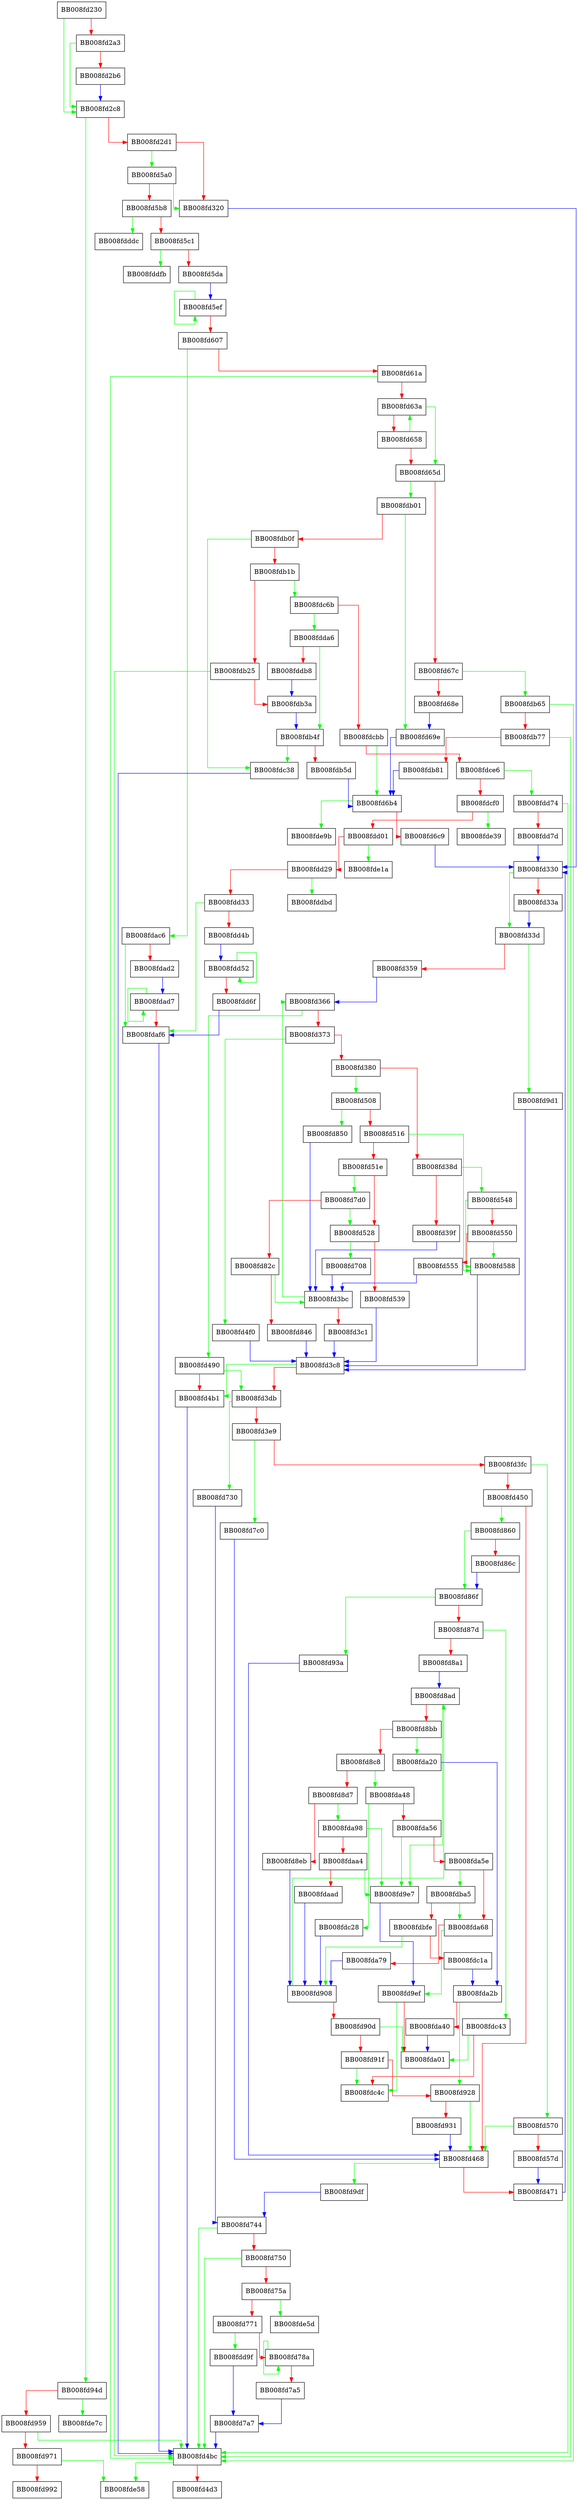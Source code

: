 digraph __gconv_transform_internal_ucs2reverse {
  node [shape="box"];
  graph [splines=ortho];
  BB008fd230 -> BB008fd2c8 [color="green"];
  BB008fd230 -> BB008fd2a3 [color="red"];
  BB008fd2a3 -> BB008fd2c8 [color="green"];
  BB008fd2a3 -> BB008fd2b6 [color="red"];
  BB008fd2b6 -> BB008fd2c8 [color="blue"];
  BB008fd2c8 -> BB008fd94d [color="green"];
  BB008fd2c8 -> BB008fd2d1 [color="red"];
  BB008fd2d1 -> BB008fd5a0 [color="green"];
  BB008fd2d1 -> BB008fd320 [color="red"];
  BB008fd320 -> BB008fd330 [color="blue"];
  BB008fd330 -> BB008fd33d [color="green"];
  BB008fd330 -> BB008fd33a [color="red"];
  BB008fd33a -> BB008fd33d [color="blue"];
  BB008fd33d -> BB008fd9d1 [color="green"];
  BB008fd33d -> BB008fd359 [color="red"];
  BB008fd359 -> BB008fd366 [color="blue"];
  BB008fd366 -> BB008fd490 [color="green"];
  BB008fd366 -> BB008fd373 [color="red"];
  BB008fd373 -> BB008fd4f0 [color="green"];
  BB008fd373 -> BB008fd380 [color="red"];
  BB008fd380 -> BB008fd508 [color="green"];
  BB008fd380 -> BB008fd38d [color="red"];
  BB008fd38d -> BB008fd548 [color="green"];
  BB008fd38d -> BB008fd39f [color="red"];
  BB008fd39f -> BB008fd3bc [color="blue"];
  BB008fd3bc -> BB008fd366 [color="green"];
  BB008fd3bc -> BB008fd3c1 [color="red"];
  BB008fd3c1 -> BB008fd3c8 [color="blue"];
  BB008fd3c8 -> BB008fd4b1 [color="green"];
  BB008fd3c8 -> BB008fd3db [color="red"];
  BB008fd3db -> BB008fd730 [color="green"];
  BB008fd3db -> BB008fd3e9 [color="red"];
  BB008fd3e9 -> BB008fd7c0 [color="green"];
  BB008fd3e9 -> BB008fd3fc [color="red"];
  BB008fd3fc -> BB008fd570 [color="green"];
  BB008fd3fc -> BB008fd450 [color="red"];
  BB008fd450 -> BB008fd860 [color="green"];
  BB008fd450 -> BB008fd468 [color="red"];
  BB008fd468 -> BB008fd9df [color="green"];
  BB008fd468 -> BB008fd471 [color="red"];
  BB008fd471 -> BB008fd330 [color="blue"];
  BB008fd490 -> BB008fd3db [color="green"];
  BB008fd490 -> BB008fd4b1 [color="red"];
  BB008fd4b1 -> BB008fd4bc [color="blue"];
  BB008fd4bc -> BB008fde58 [color="green"];
  BB008fd4bc -> BB008fd4d3 [color="red"];
  BB008fd4f0 -> BB008fd3c8 [color="blue"];
  BB008fd508 -> BB008fd850 [color="green"];
  BB008fd508 -> BB008fd516 [color="red"];
  BB008fd516 -> BB008fd588 [color="green"];
  BB008fd516 -> BB008fd51e [color="red"];
  BB008fd51e -> BB008fd7d0 [color="green"];
  BB008fd51e -> BB008fd528 [color="red"];
  BB008fd528 -> BB008fd708 [color="green"];
  BB008fd528 -> BB008fd539 [color="red"];
  BB008fd539 -> BB008fd3c8 [color="blue"];
  BB008fd548 -> BB008fd588 [color="green"];
  BB008fd548 -> BB008fd550 [color="red"];
  BB008fd550 -> BB008fd588 [color="green"];
  BB008fd550 -> BB008fd555 [color="red"];
  BB008fd555 -> BB008fd3bc [color="blue"];
  BB008fd570 -> BB008fd468 [color="green"];
  BB008fd570 -> BB008fd57d [color="red"];
  BB008fd57d -> BB008fd471 [color="blue"];
  BB008fd588 -> BB008fd3c8 [color="blue"];
  BB008fd5a0 -> BB008fd320 [color="green"];
  BB008fd5a0 -> BB008fd5b8 [color="red"];
  BB008fd5b8 -> BB008fdddc [color="green"];
  BB008fd5b8 -> BB008fd5c1 [color="red"];
  BB008fd5c1 -> BB008fddfb [color="green"];
  BB008fd5c1 -> BB008fd5da [color="red"];
  BB008fd5da -> BB008fd5ef [color="blue"];
  BB008fd5ef -> BB008fd5ef [color="green"];
  BB008fd5ef -> BB008fd607 [color="red"];
  BB008fd607 -> BB008fdac6 [color="green"];
  BB008fd607 -> BB008fd61a [color="red"];
  BB008fd61a -> BB008fd4bc [color="green"];
  BB008fd61a -> BB008fd63a [color="red"];
  BB008fd63a -> BB008fd65d [color="green"];
  BB008fd63a -> BB008fd658 [color="red"];
  BB008fd658 -> BB008fd63a [color="green"];
  BB008fd658 -> BB008fd65d [color="red"];
  BB008fd65d -> BB008fdb01 [color="green"];
  BB008fd65d -> BB008fd67c [color="red"];
  BB008fd67c -> BB008fdb65 [color="green"];
  BB008fd67c -> BB008fd68e [color="red"];
  BB008fd68e -> BB008fd69e [color="blue"];
  BB008fd69e -> BB008fd6b4 [color="blue"];
  BB008fd6b4 -> BB008fde9b [color="green"];
  BB008fd6b4 -> BB008fd6c9 [color="red"];
  BB008fd6c9 -> BB008fd330 [color="blue"];
  BB008fd708 -> BB008fd3bc [color="blue"];
  BB008fd730 -> BB008fd744 [color="blue"];
  BB008fd744 -> BB008fd4bc [color="green"];
  BB008fd744 -> BB008fd750 [color="red"];
  BB008fd750 -> BB008fd4bc [color="green"];
  BB008fd750 -> BB008fd75a [color="red"];
  BB008fd75a -> BB008fde5d [color="green"];
  BB008fd75a -> BB008fd771 [color="red"];
  BB008fd771 -> BB008fdd9f [color="green"];
  BB008fd771 -> BB008fd78a [color="red"];
  BB008fd78a -> BB008fd78a [color="green"];
  BB008fd78a -> BB008fd7a5 [color="red"];
  BB008fd7a5 -> BB008fd7a7 [color="blue"];
  BB008fd7a7 -> BB008fd4bc [color="blue"];
  BB008fd7c0 -> BB008fd468 [color="blue"];
  BB008fd7d0 -> BB008fd528 [color="green"];
  BB008fd7d0 -> BB008fd82c [color="red"];
  BB008fd82c -> BB008fd3bc [color="green"];
  BB008fd82c -> BB008fd846 [color="red"];
  BB008fd846 -> BB008fd3c8 [color="blue"];
  BB008fd850 -> BB008fd3bc [color="blue"];
  BB008fd860 -> BB008fd86f [color="green"];
  BB008fd860 -> BB008fd86c [color="red"];
  BB008fd86c -> BB008fd86f [color="blue"];
  BB008fd86f -> BB008fd93a [color="green"];
  BB008fd86f -> BB008fd87d [color="red"];
  BB008fd87d -> BB008fdc43 [color="green"];
  BB008fd87d -> BB008fd8a1 [color="red"];
  BB008fd8a1 -> BB008fd8ad [color="blue"];
  BB008fd8ad -> BB008fd9e7 [color="green"];
  BB008fd8ad -> BB008fd8bb [color="red"];
  BB008fd8bb -> BB008fda20 [color="green"];
  BB008fd8bb -> BB008fd8c8 [color="red"];
  BB008fd8c8 -> BB008fda48 [color="green"];
  BB008fd8c8 -> BB008fd8d7 [color="red"];
  BB008fd8d7 -> BB008fda98 [color="green"];
  BB008fd8d7 -> BB008fd8eb [color="red"];
  BB008fd8eb -> BB008fd908 [color="blue"];
  BB008fd908 -> BB008fd8ad [color="green"];
  BB008fd908 -> BB008fd90d [color="red"];
  BB008fd90d -> BB008fda01 [color="green"];
  BB008fd90d -> BB008fd91f [color="red"];
  BB008fd91f -> BB008fdc4c [color="green"];
  BB008fd91f -> BB008fd928 [color="red"];
  BB008fd928 -> BB008fd468 [color="green"];
  BB008fd928 -> BB008fd931 [color="red"];
  BB008fd931 -> BB008fd468 [color="blue"];
  BB008fd93a -> BB008fd468 [color="blue"];
  BB008fd94d -> BB008fde7c [color="green"];
  BB008fd94d -> BB008fd959 [color="red"];
  BB008fd959 -> BB008fd4bc [color="green"];
  BB008fd959 -> BB008fd971 [color="red"];
  BB008fd971 -> BB008fde58 [color="green"];
  BB008fd971 -> BB008fd992 [color="red"];
  BB008fd9d1 -> BB008fd3c8 [color="blue"];
  BB008fd9df -> BB008fd744 [color="blue"];
  BB008fd9e7 -> BB008fd9ef [color="blue"];
  BB008fd9ef -> BB008fdc4c [color="green"];
  BB008fd9ef -> BB008fda01 [color="red"];
  BB008fda20 -> BB008fda2b [color="blue"];
  BB008fda2b -> BB008fd928 [color="green"];
  BB008fda2b -> BB008fda40 [color="red"];
  BB008fda40 -> BB008fda01 [color="blue"];
  BB008fda48 -> BB008fdc28 [color="green"];
  BB008fda48 -> BB008fda56 [color="red"];
  BB008fda56 -> BB008fd9e7 [color="green"];
  BB008fda56 -> BB008fda5e [color="red"];
  BB008fda5e -> BB008fdba5 [color="green"];
  BB008fda5e -> BB008fda68 [color="red"];
  BB008fda68 -> BB008fd9ef [color="green"];
  BB008fda68 -> BB008fda79 [color="red"];
  BB008fda79 -> BB008fd908 [color="blue"];
  BB008fda98 -> BB008fd9e7 [color="green"];
  BB008fda98 -> BB008fdaa4 [color="red"];
  BB008fdaa4 -> BB008fd9e7 [color="green"];
  BB008fdaa4 -> BB008fdaad [color="red"];
  BB008fdaad -> BB008fd908 [color="blue"];
  BB008fdac6 -> BB008fdaf6 [color="green"];
  BB008fdac6 -> BB008fdad2 [color="red"];
  BB008fdad2 -> BB008fdad7 [color="blue"];
  BB008fdad7 -> BB008fdad7 [color="green"];
  BB008fdad7 -> BB008fdaf6 [color="red"];
  BB008fdaf6 -> BB008fd4bc [color="blue"];
  BB008fdb01 -> BB008fd69e [color="green"];
  BB008fdb01 -> BB008fdb0f [color="red"];
  BB008fdb0f -> BB008fdc38 [color="green"];
  BB008fdb0f -> BB008fdb1b [color="red"];
  BB008fdb1b -> BB008fdc6b [color="green"];
  BB008fdb1b -> BB008fdb25 [color="red"];
  BB008fdb25 -> BB008fd4bc [color="green"];
  BB008fdb25 -> BB008fdb3a [color="red"];
  BB008fdb3a -> BB008fdb4f [color="blue"];
  BB008fdb4f -> BB008fdc38 [color="green"];
  BB008fdb4f -> BB008fdb5d [color="red"];
  BB008fdb5d -> BB008fd6b4 [color="blue"];
  BB008fdb65 -> BB008fd4bc [color="green"];
  BB008fdb65 -> BB008fdb77 [color="red"];
  BB008fdb77 -> BB008fd4bc [color="green"];
  BB008fdb77 -> BB008fdb81 [color="red"];
  BB008fdb81 -> BB008fd6b4 [color="blue"];
  BB008fdba5 -> BB008fda68 [color="green"];
  BB008fdba5 -> BB008fdbfe [color="red"];
  BB008fdbfe -> BB008fd908 [color="green"];
  BB008fdbfe -> BB008fdc1a [color="red"];
  BB008fdc1a -> BB008fda2b [color="blue"];
  BB008fdc28 -> BB008fd908 [color="blue"];
  BB008fdc38 -> BB008fd4bc [color="blue"];
  BB008fdc43 -> BB008fda01 [color="green"];
  BB008fdc43 -> BB008fdc4c [color="red"];
  BB008fdc6b -> BB008fdda6 [color="green"];
  BB008fdc6b -> BB008fdcbb [color="red"];
  BB008fdcbb -> BB008fd6b4 [color="green"];
  BB008fdcbb -> BB008fdce6 [color="red"];
  BB008fdce6 -> BB008fdd74 [color="green"];
  BB008fdce6 -> BB008fdcf0 [color="red"];
  BB008fdcf0 -> BB008fde39 [color="green"];
  BB008fdcf0 -> BB008fdd01 [color="red"];
  BB008fdd01 -> BB008fde1a [color="green"];
  BB008fdd01 -> BB008fdd29 [color="red"];
  BB008fdd29 -> BB008fddbd [color="green"];
  BB008fdd29 -> BB008fdd33 [color="red"];
  BB008fdd33 -> BB008fdaf6 [color="green"];
  BB008fdd33 -> BB008fdd4b [color="red"];
  BB008fdd4b -> BB008fdd52 [color="blue"];
  BB008fdd52 -> BB008fdd52 [color="green"];
  BB008fdd52 -> BB008fdd6f [color="red"];
  BB008fdd6f -> BB008fdaf6 [color="blue"];
  BB008fdd74 -> BB008fd4bc [color="green"];
  BB008fdd74 -> BB008fdd7d [color="red"];
  BB008fdd7d -> BB008fd330 [color="blue"];
  BB008fdd9f -> BB008fd7a7 [color="blue"];
  BB008fdda6 -> BB008fdb4f [color="green"];
  BB008fdda6 -> BB008fddb8 [color="red"];
  BB008fddb8 -> BB008fdb3a [color="blue"];
}